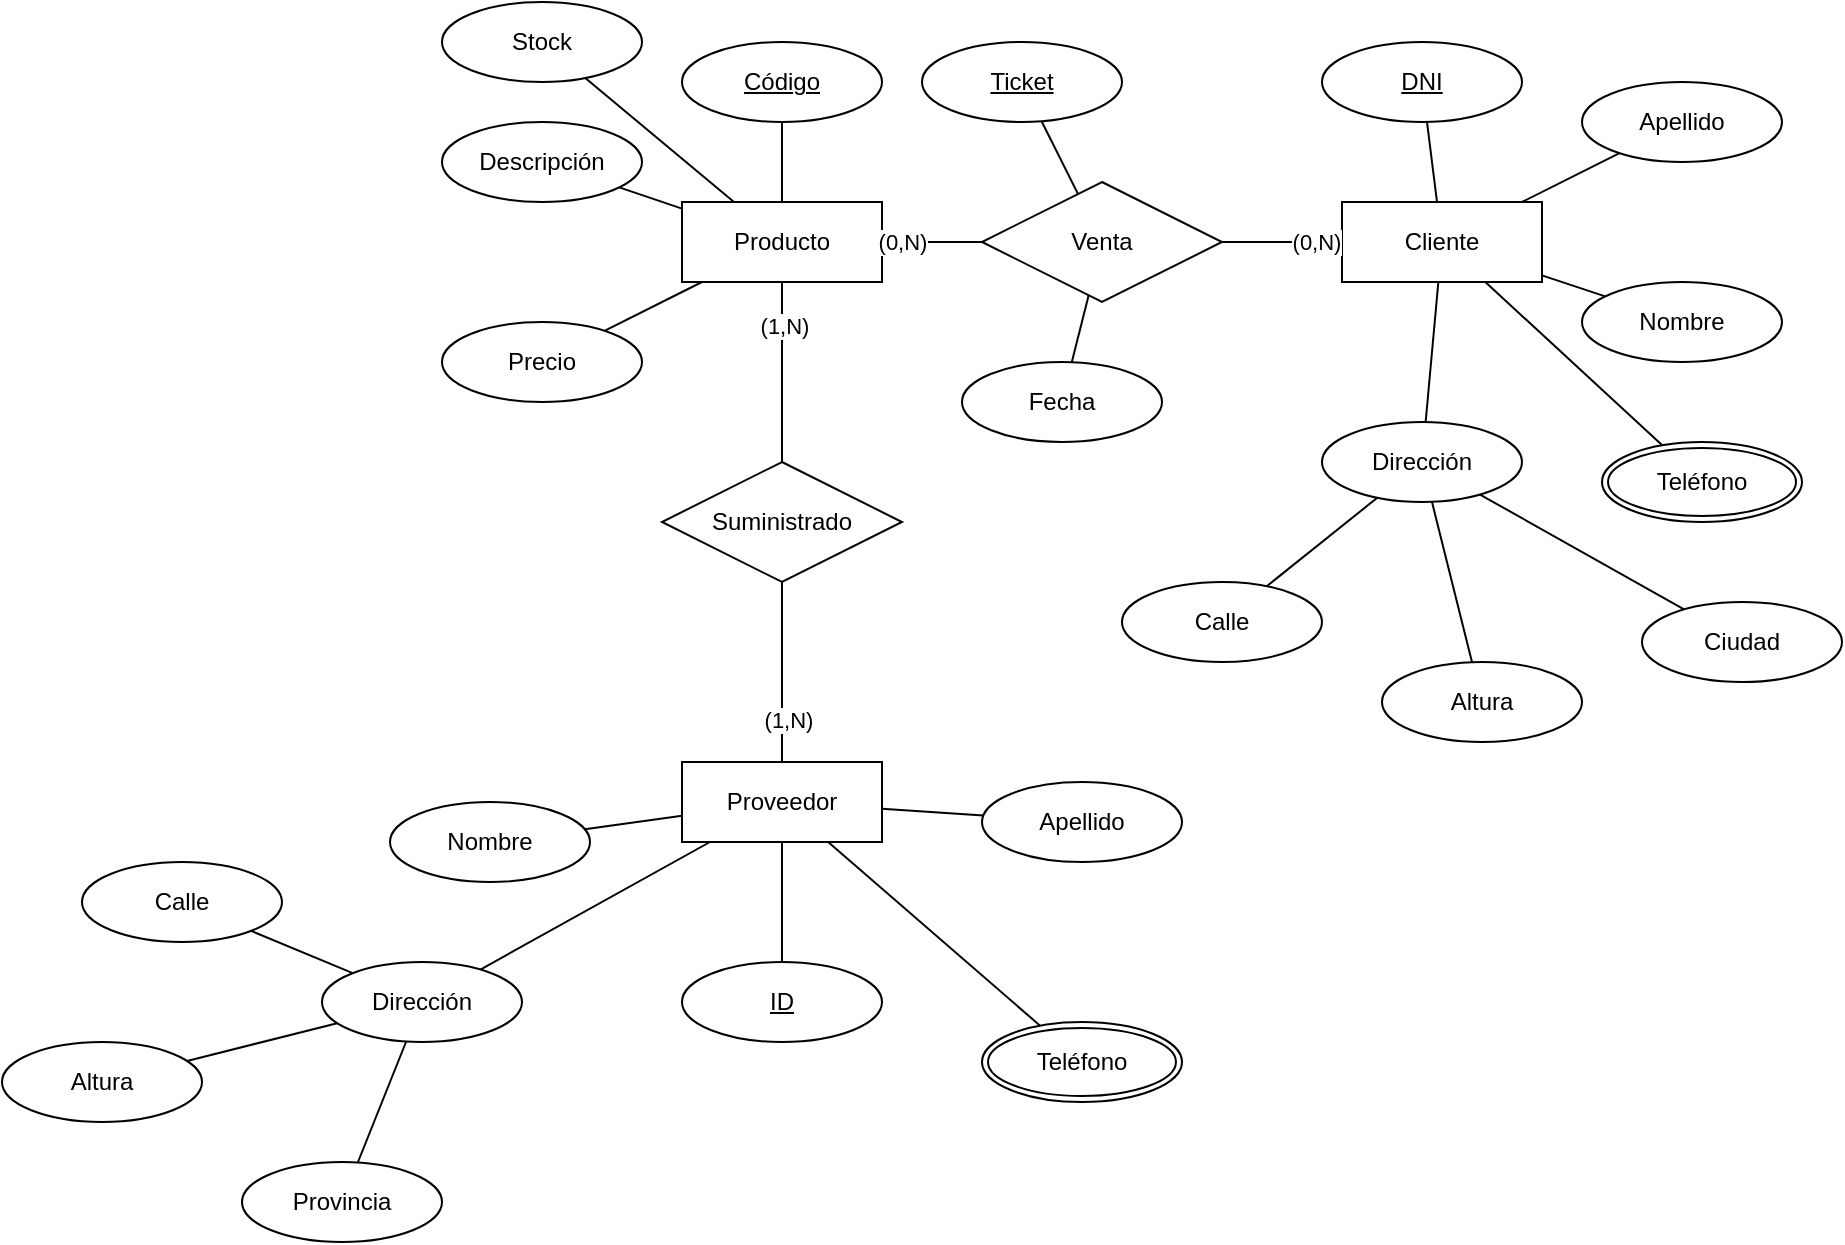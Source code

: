 <mxfile version="13.7.9" type="device"><diagram id="H5qMXMZOeknSnjF8gccU" name="Página-1"><mxGraphModel dx="423" dy="494" grid="1" gridSize="10" guides="1" tooltips="1" connect="1" arrows="1" fold="1" page="1" pageScale="1" pageWidth="827" pageHeight="1169" math="0" shadow="0"><root><mxCell id="0"/><mxCell id="1" parent="0"/><mxCell id="mVLzBvzp2sBBPW-CaZBH-1" value="Producto" style="whiteSpace=wrap;html=1;align=center;" vertex="1" parent="1"><mxGeometry x="460" y="600" width="100" height="40" as="geometry"/></mxCell><mxCell id="mVLzBvzp2sBBPW-CaZBH-2" value="Código" style="ellipse;whiteSpace=wrap;html=1;align=center;fontStyle=4;" vertex="1" parent="1"><mxGeometry x="460" y="520" width="100" height="40" as="geometry"/></mxCell><mxCell id="mVLzBvzp2sBBPW-CaZBH-3" value="Descripción" style="ellipse;whiteSpace=wrap;html=1;align=center;" vertex="1" parent="1"><mxGeometry x="340" y="560" width="100" height="40" as="geometry"/></mxCell><mxCell id="mVLzBvzp2sBBPW-CaZBH-4" value="Precio" style="ellipse;whiteSpace=wrap;html=1;align=center;" vertex="1" parent="1"><mxGeometry x="340" y="660" width="100" height="40" as="geometry"/></mxCell><mxCell id="mVLzBvzp2sBBPW-CaZBH-5" value="Stock" style="ellipse;whiteSpace=wrap;html=1;align=center;" vertex="1" parent="1"><mxGeometry x="340" y="500" width="100" height="40" as="geometry"/></mxCell><mxCell id="mVLzBvzp2sBBPW-CaZBH-6" value="Cliente" style="whiteSpace=wrap;html=1;align=center;" vertex="1" parent="1"><mxGeometry x="790" y="600" width="100" height="40" as="geometry"/></mxCell><mxCell id="mVLzBvzp2sBBPW-CaZBH-7" value="DNI" style="ellipse;whiteSpace=wrap;html=1;align=center;fontStyle=4;" vertex="1" parent="1"><mxGeometry x="780" y="520" width="100" height="40" as="geometry"/></mxCell><mxCell id="mVLzBvzp2sBBPW-CaZBH-8" value="Dirección" style="ellipse;whiteSpace=wrap;html=1;align=center;" vertex="1" parent="1"><mxGeometry x="780" y="710" width="100" height="40" as="geometry"/></mxCell><mxCell id="mVLzBvzp2sBBPW-CaZBH-9" value="Nombre" style="ellipse;whiteSpace=wrap;html=1;align=center;" vertex="1" parent="1"><mxGeometry x="910" y="640" width="100" height="40" as="geometry"/></mxCell><mxCell id="mVLzBvzp2sBBPW-CaZBH-10" value="Apellido" style="ellipse;whiteSpace=wrap;html=1;align=center;" vertex="1" parent="1"><mxGeometry x="910" y="540" width="100" height="40" as="geometry"/></mxCell><mxCell id="mVLzBvzp2sBBPW-CaZBH-12" value="Teléfono" style="ellipse;shape=doubleEllipse;margin=3;whiteSpace=wrap;html=1;align=center;" vertex="1" parent="1"><mxGeometry x="920" y="720" width="100" height="40" as="geometry"/></mxCell><mxCell id="mVLzBvzp2sBBPW-CaZBH-13" value="Calle" style="ellipse;whiteSpace=wrap;html=1;align=center;" vertex="1" parent="1"><mxGeometry x="680" y="790" width="100" height="40" as="geometry"/></mxCell><mxCell id="mVLzBvzp2sBBPW-CaZBH-14" value="Altura" style="ellipse;whiteSpace=wrap;html=1;align=center;" vertex="1" parent="1"><mxGeometry x="810" y="830" width="100" height="40" as="geometry"/></mxCell><mxCell id="mVLzBvzp2sBBPW-CaZBH-15" value="Ciudad" style="ellipse;whiteSpace=wrap;html=1;align=center;" vertex="1" parent="1"><mxGeometry x="940" y="800" width="100" height="40" as="geometry"/></mxCell><mxCell id="mVLzBvzp2sBBPW-CaZBH-16" value="" style="endArrow=none;html=1;rounded=0;" edge="1" parent="1" source="mVLzBvzp2sBBPW-CaZBH-2" target="mVLzBvzp2sBBPW-CaZBH-1"><mxGeometry relative="1" as="geometry"><mxPoint x="410" y="780" as="sourcePoint"/><mxPoint x="570" y="780" as="targetPoint"/></mxGeometry></mxCell><mxCell id="mVLzBvzp2sBBPW-CaZBH-17" value="" style="endArrow=none;html=1;rounded=0;" edge="1" parent="1" source="mVLzBvzp2sBBPW-CaZBH-3" target="mVLzBvzp2sBBPW-CaZBH-1"><mxGeometry relative="1" as="geometry"><mxPoint x="410" y="780" as="sourcePoint"/><mxPoint x="570" y="780" as="targetPoint"/></mxGeometry></mxCell><mxCell id="mVLzBvzp2sBBPW-CaZBH-18" value="" style="endArrow=none;html=1;rounded=0;" edge="1" parent="1" source="mVLzBvzp2sBBPW-CaZBH-1" target="mVLzBvzp2sBBPW-CaZBH-4"><mxGeometry relative="1" as="geometry"><mxPoint x="380" y="790" as="sourcePoint"/><mxPoint x="540" y="790" as="targetPoint"/></mxGeometry></mxCell><mxCell id="mVLzBvzp2sBBPW-CaZBH-19" value="" style="endArrow=none;html=1;rounded=0;" edge="1" parent="1" source="mVLzBvzp2sBBPW-CaZBH-1" target="mVLzBvzp2sBBPW-CaZBH-5"><mxGeometry relative="1" as="geometry"><mxPoint x="390" y="790" as="sourcePoint"/><mxPoint x="550" y="790" as="targetPoint"/></mxGeometry></mxCell><mxCell id="mVLzBvzp2sBBPW-CaZBH-20" value="" style="endArrow=none;html=1;rounded=0;" edge="1" parent="1" source="mVLzBvzp2sBBPW-CaZBH-7" target="mVLzBvzp2sBBPW-CaZBH-6"><mxGeometry relative="1" as="geometry"><mxPoint x="660" y="640" as="sourcePoint"/><mxPoint x="820" y="640" as="targetPoint"/></mxGeometry></mxCell><mxCell id="mVLzBvzp2sBBPW-CaZBH-21" value="" style="endArrow=none;html=1;rounded=0;" edge="1" parent="1" source="mVLzBvzp2sBBPW-CaZBH-6" target="mVLzBvzp2sBBPW-CaZBH-10"><mxGeometry relative="1" as="geometry"><mxPoint x="710" y="680" as="sourcePoint"/><mxPoint x="870" y="680" as="targetPoint"/></mxGeometry></mxCell><mxCell id="mVLzBvzp2sBBPW-CaZBH-22" value="" style="endArrow=none;html=1;rounded=0;" edge="1" parent="1" source="mVLzBvzp2sBBPW-CaZBH-6" target="mVLzBvzp2sBBPW-CaZBH-9"><mxGeometry relative="1" as="geometry"><mxPoint x="760" y="680" as="sourcePoint"/><mxPoint x="920" y="680" as="targetPoint"/></mxGeometry></mxCell><mxCell id="mVLzBvzp2sBBPW-CaZBH-23" value="" style="endArrow=none;html=1;rounded=0;" edge="1" parent="1" source="mVLzBvzp2sBBPW-CaZBH-6" target="mVLzBvzp2sBBPW-CaZBH-8"><mxGeometry relative="1" as="geometry"><mxPoint x="720" y="670" as="sourcePoint"/><mxPoint x="880" y="670" as="targetPoint"/></mxGeometry></mxCell><mxCell id="mVLzBvzp2sBBPW-CaZBH-24" value="" style="endArrow=none;html=1;rounded=0;" edge="1" parent="1" source="mVLzBvzp2sBBPW-CaZBH-6" target="mVLzBvzp2sBBPW-CaZBH-12"><mxGeometry relative="1" as="geometry"><mxPoint x="720" y="690" as="sourcePoint"/><mxPoint x="880" y="690" as="targetPoint"/></mxGeometry></mxCell><mxCell id="mVLzBvzp2sBBPW-CaZBH-25" value="" style="endArrow=none;html=1;rounded=0;" edge="1" parent="1" source="mVLzBvzp2sBBPW-CaZBH-8" target="mVLzBvzp2sBBPW-CaZBH-15"><mxGeometry relative="1" as="geometry"><mxPoint x="720" y="730" as="sourcePoint"/><mxPoint x="880" y="730" as="targetPoint"/></mxGeometry></mxCell><mxCell id="mVLzBvzp2sBBPW-CaZBH-26" value="" style="endArrow=none;html=1;rounded=0;" edge="1" parent="1" source="mVLzBvzp2sBBPW-CaZBH-8" target="mVLzBvzp2sBBPW-CaZBH-14"><mxGeometry relative="1" as="geometry"><mxPoint x="670" y="710" as="sourcePoint"/><mxPoint x="830" y="710" as="targetPoint"/></mxGeometry></mxCell><mxCell id="mVLzBvzp2sBBPW-CaZBH-27" value="" style="endArrow=none;html=1;rounded=0;" edge="1" parent="1" source="mVLzBvzp2sBBPW-CaZBH-13" target="mVLzBvzp2sBBPW-CaZBH-8"><mxGeometry relative="1" as="geometry"><mxPoint x="640" y="680" as="sourcePoint"/><mxPoint x="800" y="680" as="targetPoint"/></mxGeometry></mxCell><mxCell id="mVLzBvzp2sBBPW-CaZBH-28" value="Venta" style="shape=rhombus;perimeter=rhombusPerimeter;whiteSpace=wrap;html=1;align=center;" vertex="1" parent="1"><mxGeometry x="610" y="590" width="120" height="60" as="geometry"/></mxCell><mxCell id="mVLzBvzp2sBBPW-CaZBH-29" value="" style="endArrow=none;html=1;rounded=0;" edge="1" parent="1" source="mVLzBvzp2sBBPW-CaZBH-28" target="mVLzBvzp2sBBPW-CaZBH-1"><mxGeometry relative="1" as="geometry"><mxPoint x="560" y="720" as="sourcePoint"/><mxPoint x="720" y="720" as="targetPoint"/></mxGeometry></mxCell><mxCell id="mVLzBvzp2sBBPW-CaZBH-31" value="(0,N)" style="edgeLabel;html=1;align=center;verticalAlign=middle;resizable=0;points=[];" vertex="1" connectable="0" parent="mVLzBvzp2sBBPW-CaZBH-29"><mxGeometry x="0.6" relative="1" as="geometry"><mxPoint as="offset"/></mxGeometry></mxCell><mxCell id="mVLzBvzp2sBBPW-CaZBH-30" value="" style="endArrow=none;html=1;rounded=0;" edge="1" parent="1" source="mVLzBvzp2sBBPW-CaZBH-28" target="mVLzBvzp2sBBPW-CaZBH-6"><mxGeometry relative="1" as="geometry"><mxPoint x="600" y="720" as="sourcePoint"/><mxPoint x="760" y="720" as="targetPoint"/></mxGeometry></mxCell><mxCell id="mVLzBvzp2sBBPW-CaZBH-32" value="(0,N)" style="edgeLabel;html=1;align=center;verticalAlign=middle;resizable=0;points=[];" vertex="1" connectable="0" parent="mVLzBvzp2sBBPW-CaZBH-30"><mxGeometry x="0.567" relative="1" as="geometry"><mxPoint as="offset"/></mxGeometry></mxCell><mxCell id="mVLzBvzp2sBBPW-CaZBH-33" value="Ticket" style="ellipse;whiteSpace=wrap;html=1;align=center;fontStyle=4;" vertex="1" parent="1"><mxGeometry x="580" y="520" width="100" height="40" as="geometry"/></mxCell><mxCell id="mVLzBvzp2sBBPW-CaZBH-34" value="Fecha" style="ellipse;whiteSpace=wrap;html=1;align=center;" vertex="1" parent="1"><mxGeometry x="600" y="680" width="100" height="40" as="geometry"/></mxCell><mxCell id="mVLzBvzp2sBBPW-CaZBH-35" value="" style="endArrow=none;html=1;rounded=0;" edge="1" parent="1" source="mVLzBvzp2sBBPW-CaZBH-34" target="mVLzBvzp2sBBPW-CaZBH-28"><mxGeometry relative="1" as="geometry"><mxPoint x="550" y="760" as="sourcePoint"/><mxPoint x="710" y="760" as="targetPoint"/></mxGeometry></mxCell><mxCell id="mVLzBvzp2sBBPW-CaZBH-36" value="" style="endArrow=none;html=1;rounded=0;" edge="1" parent="1" source="mVLzBvzp2sBBPW-CaZBH-33" target="mVLzBvzp2sBBPW-CaZBH-28"><mxGeometry relative="1" as="geometry"><mxPoint x="640" y="550" as="sourcePoint"/><mxPoint x="800" y="550" as="targetPoint"/></mxGeometry></mxCell><mxCell id="mVLzBvzp2sBBPW-CaZBH-37" value="Proveedor" style="whiteSpace=wrap;html=1;align=center;" vertex="1" parent="1"><mxGeometry x="460" y="880" width="100" height="40" as="geometry"/></mxCell><mxCell id="mVLzBvzp2sBBPW-CaZBH-38" value="Suministrado" style="shape=rhombus;perimeter=rhombusPerimeter;whiteSpace=wrap;html=1;align=center;" vertex="1" parent="1"><mxGeometry x="450" y="730" width="120" height="60" as="geometry"/></mxCell><mxCell id="mVLzBvzp2sBBPW-CaZBH-39" value="" style="endArrow=none;html=1;rounded=0;" edge="1" parent="1" source="mVLzBvzp2sBBPW-CaZBH-1" target="mVLzBvzp2sBBPW-CaZBH-38"><mxGeometry relative="1" as="geometry"><mxPoint x="520" y="840" as="sourcePoint"/><mxPoint x="680" y="840" as="targetPoint"/></mxGeometry></mxCell><mxCell id="mVLzBvzp2sBBPW-CaZBH-42" value="(1,N)" style="edgeLabel;html=1;align=center;verticalAlign=middle;resizable=0;points=[];" vertex="1" connectable="0" parent="mVLzBvzp2sBBPW-CaZBH-39"><mxGeometry x="-0.511" y="1" relative="1" as="geometry"><mxPoint as="offset"/></mxGeometry></mxCell><mxCell id="mVLzBvzp2sBBPW-CaZBH-40" value="" style="endArrow=none;html=1;rounded=0;" edge="1" parent="1" source="mVLzBvzp2sBBPW-CaZBH-38" target="mVLzBvzp2sBBPW-CaZBH-37"><mxGeometry relative="1" as="geometry"><mxPoint x="500" y="840" as="sourcePoint"/><mxPoint x="660" y="840" as="targetPoint"/></mxGeometry></mxCell><mxCell id="mVLzBvzp2sBBPW-CaZBH-41" value="(1,N)" style="edgeLabel;html=1;align=center;verticalAlign=middle;resizable=0;points=[];" vertex="1" connectable="0" parent="mVLzBvzp2sBBPW-CaZBH-40"><mxGeometry x="0.533" y="3" relative="1" as="geometry"><mxPoint as="offset"/></mxGeometry></mxCell><mxCell id="mVLzBvzp2sBBPW-CaZBH-43" value="ID" style="ellipse;whiteSpace=wrap;html=1;align=center;fontStyle=4;" vertex="1" parent="1"><mxGeometry x="460" y="980" width="100" height="40" as="geometry"/></mxCell><mxCell id="mVLzBvzp2sBBPW-CaZBH-44" value="Apellido" style="ellipse;whiteSpace=wrap;html=1;align=center;" vertex="1" parent="1"><mxGeometry x="610" y="890" width="100" height="40" as="geometry"/></mxCell><mxCell id="mVLzBvzp2sBBPW-CaZBH-45" value="Nombre" style="ellipse;whiteSpace=wrap;html=1;align=center;" vertex="1" parent="1"><mxGeometry x="314" y="900" width="100" height="40" as="geometry"/></mxCell><mxCell id="mVLzBvzp2sBBPW-CaZBH-46" value="Dirección" style="ellipse;whiteSpace=wrap;html=1;align=center;" vertex="1" parent="1"><mxGeometry x="280" y="980" width="100" height="40" as="geometry"/></mxCell><mxCell id="mVLzBvzp2sBBPW-CaZBH-47" value="Teléfono" style="ellipse;shape=doubleEllipse;margin=3;whiteSpace=wrap;html=1;align=center;" vertex="1" parent="1"><mxGeometry x="610" y="1010" width="100" height="40" as="geometry"/></mxCell><mxCell id="mVLzBvzp2sBBPW-CaZBH-49" value="Calle" style="ellipse;whiteSpace=wrap;html=1;align=center;" vertex="1" parent="1"><mxGeometry x="160" y="930" width="100" height="40" as="geometry"/></mxCell><mxCell id="mVLzBvzp2sBBPW-CaZBH-50" value="Altura" style="ellipse;whiteSpace=wrap;html=1;align=center;" vertex="1" parent="1"><mxGeometry x="120" y="1020" width="100" height="40" as="geometry"/></mxCell><mxCell id="mVLzBvzp2sBBPW-CaZBH-51" value="Provincia" style="ellipse;whiteSpace=wrap;html=1;align=center;" vertex="1" parent="1"><mxGeometry x="240" y="1080" width="100" height="40" as="geometry"/></mxCell><mxCell id="mVLzBvzp2sBBPW-CaZBH-52" value="" style="endArrow=none;html=1;rounded=0;" edge="1" parent="1" source="mVLzBvzp2sBBPW-CaZBH-49" target="mVLzBvzp2sBBPW-CaZBH-46"><mxGeometry relative="1" as="geometry"><mxPoint x="120" y="870" as="sourcePoint"/><mxPoint x="280" y="870" as="targetPoint"/></mxGeometry></mxCell><mxCell id="mVLzBvzp2sBBPW-CaZBH-53" value="" style="endArrow=none;html=1;rounded=0;" edge="1" parent="1" source="mVLzBvzp2sBBPW-CaZBH-50" target="mVLzBvzp2sBBPW-CaZBH-46"><mxGeometry relative="1" as="geometry"><mxPoint x="170" y="880" as="sourcePoint"/><mxPoint x="330" y="880" as="targetPoint"/></mxGeometry></mxCell><mxCell id="mVLzBvzp2sBBPW-CaZBH-54" value="" style="endArrow=none;html=1;rounded=0;" edge="1" parent="1" source="mVLzBvzp2sBBPW-CaZBH-51" target="mVLzBvzp2sBBPW-CaZBH-46"><mxGeometry relative="1" as="geometry"><mxPoint x="210" y="880" as="sourcePoint"/><mxPoint x="370" y="880" as="targetPoint"/></mxGeometry></mxCell><mxCell id="mVLzBvzp2sBBPW-CaZBH-55" value="" style="endArrow=none;html=1;rounded=0;" edge="1" parent="1" source="mVLzBvzp2sBBPW-CaZBH-45" target="mVLzBvzp2sBBPW-CaZBH-37"><mxGeometry relative="1" as="geometry"><mxPoint x="420" y="1090" as="sourcePoint"/><mxPoint x="580" y="1090" as="targetPoint"/></mxGeometry></mxCell><mxCell id="mVLzBvzp2sBBPW-CaZBH-56" value="" style="endArrow=none;html=1;rounded=0;" edge="1" parent="1" source="mVLzBvzp2sBBPW-CaZBH-46" target="mVLzBvzp2sBBPW-CaZBH-37"><mxGeometry relative="1" as="geometry"><mxPoint x="390" y="1060" as="sourcePoint"/><mxPoint x="550" y="1060" as="targetPoint"/></mxGeometry></mxCell><mxCell id="mVLzBvzp2sBBPW-CaZBH-57" value="" style="endArrow=none;html=1;rounded=0;" edge="1" parent="1" source="mVLzBvzp2sBBPW-CaZBH-43" target="mVLzBvzp2sBBPW-CaZBH-37"><mxGeometry relative="1" as="geometry"><mxPoint x="400" y="1090" as="sourcePoint"/><mxPoint x="560" y="1090" as="targetPoint"/></mxGeometry></mxCell><mxCell id="mVLzBvzp2sBBPW-CaZBH-58" value="" style="endArrow=none;html=1;rounded=0;" edge="1" parent="1" source="mVLzBvzp2sBBPW-CaZBH-37" target="mVLzBvzp2sBBPW-CaZBH-44"><mxGeometry relative="1" as="geometry"><mxPoint x="420" y="1090" as="sourcePoint"/><mxPoint x="580" y="1090" as="targetPoint"/></mxGeometry></mxCell><mxCell id="mVLzBvzp2sBBPW-CaZBH-59" value="" style="endArrow=none;html=1;rounded=0;" edge="1" parent="1" source="mVLzBvzp2sBBPW-CaZBH-37" target="mVLzBvzp2sBBPW-CaZBH-47"><mxGeometry relative="1" as="geometry"><mxPoint x="440" y="1060" as="sourcePoint"/><mxPoint x="600" y="1060" as="targetPoint"/></mxGeometry></mxCell></root></mxGraphModel></diagram></mxfile>